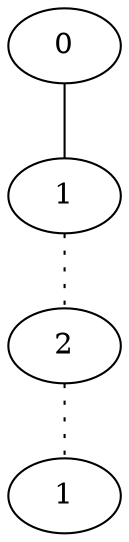 graph {
a0 -- a1;
a1 -- a2 [style=dotted];
a2 -- a3 [style=dotted];
a0[label=0];
a1[label=1];
a2[label=2];
a3[label=1];
}
